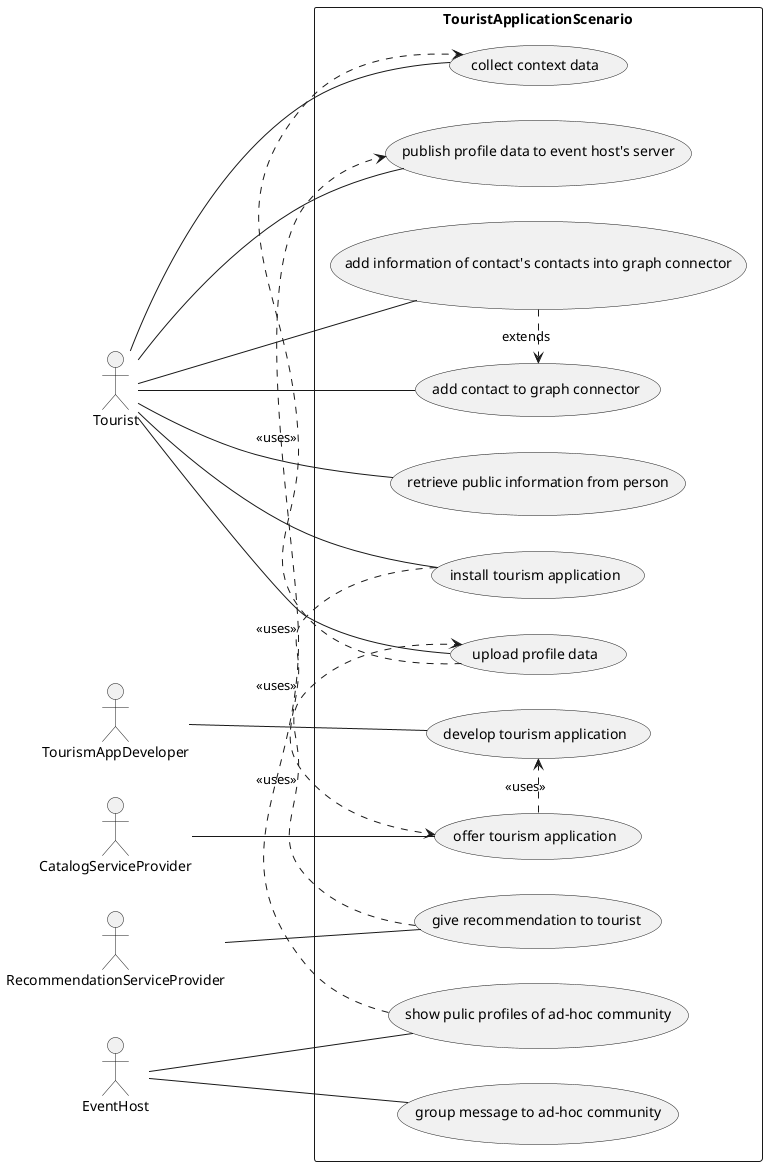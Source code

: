 @startuml

left to right direction
skinparam packageStyle rect

actor Tourist
actor TourismAppDeveloper
actor CatalogServiceProvider
actor RecommendationServiceProvider
actor EventHost


rectangle TouristApplicationScenario {



TourismAppDeveloper -- (develop tourism application)
CatalogServiceProvider -- (offer tourism application)
(offer tourism application) .> (develop tourism application) : <<uses>>
(install tourism application) .> (offer tourism application) : <<uses>>


Tourist -- (install tourism application)
Tourist -- (collect context data)
RecommendationServiceProvider -- (give recommendation to tourist)
(give recommendation to tourist) .> (upload profile data) : <<uses>>
(upload profile data) .> (collect context data) : <<uses>>
Tourist -- (upload profile data)


Tourist -- (publish profile data to event host's server)

EventHost -- (show pulic profiles of ad-hoc community)
(show pulic profiles of ad-hoc community) .> (publish profile data to event host's server) : <<uses>>


EventHost -- (group message to ad-hoc community)

Tourist -- (retrieve public information from person)
Tourist -- (add contact to graph connector)
Tourist -- (add information of contact's contacts into graph connector)
(add information of contact's contacts into graph connector) .> (add contact to graph connector) : extends

'note right of (forward message on graph edges)
'<<invariant>>
'{graph data is loaded}
'end note


}

@enduml